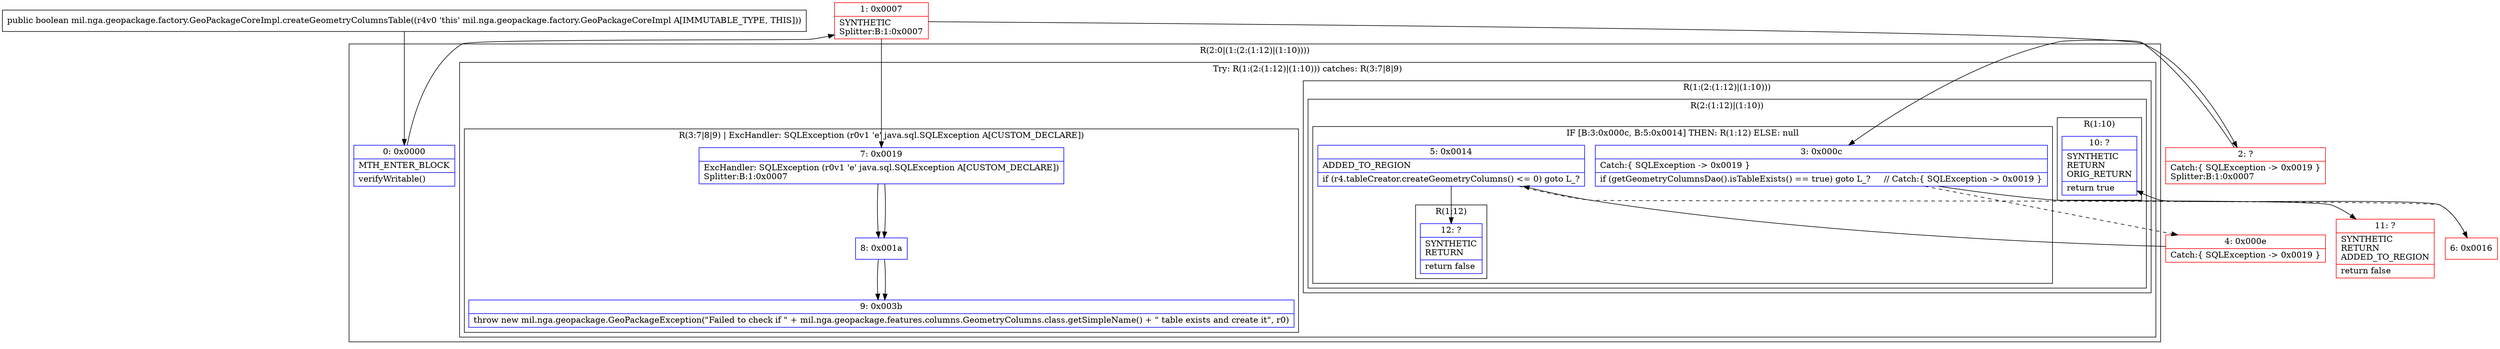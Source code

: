 digraph "CFG formil.nga.geopackage.factory.GeoPackageCoreImpl.createGeometryColumnsTable()Z" {
subgraph cluster_Region_443503310 {
label = "R(2:0|(1:(2:(1:12)|(1:10))))";
node [shape=record,color=blue];
Node_0 [shape=record,label="{0\:\ 0x0000|MTH_ENTER_BLOCK\l|verifyWritable()\l}"];
subgraph cluster_TryCatchRegion_1098901783 {
label = "Try: R(1:(2:(1:12)|(1:10))) catches: R(3:7|8|9)";
node [shape=record,color=blue];
subgraph cluster_Region_1891719831 {
label = "R(1:(2:(1:12)|(1:10)))";
node [shape=record,color=blue];
subgraph cluster_Region_1586525237 {
label = "R(2:(1:12)|(1:10))";
node [shape=record,color=blue];
subgraph cluster_IfRegion_1040819211 {
label = "IF [B:3:0x000c, B:5:0x0014] THEN: R(1:12) ELSE: null";
node [shape=record,color=blue];
Node_3 [shape=record,label="{3\:\ 0x000c|Catch:\{ SQLException \-\> 0x0019 \}\l|if (getGeometryColumnsDao().isTableExists() == true) goto L_?     \/\/ Catch:\{ SQLException \-\> 0x0019 \}\l}"];
Node_5 [shape=record,label="{5\:\ 0x0014|ADDED_TO_REGION\l|if (r4.tableCreator.createGeometryColumns() \<= 0) goto L_?\l}"];
subgraph cluster_Region_8439180 {
label = "R(1:12)";
node [shape=record,color=blue];
Node_12 [shape=record,label="{12\:\ ?|SYNTHETIC\lRETURN\l|return false\l}"];
}
}
subgraph cluster_Region_2062492393 {
label = "R(1:10)";
node [shape=record,color=blue];
Node_10 [shape=record,label="{10\:\ ?|SYNTHETIC\lRETURN\lORIG_RETURN\l|return true\l}"];
}
}
}
subgraph cluster_Region_654561373 {
label = "R(3:7|8|9) | ExcHandler: SQLException (r0v1 'e' java.sql.SQLException A[CUSTOM_DECLARE])\l";
node [shape=record,color=blue];
Node_7 [shape=record,label="{7\:\ 0x0019|ExcHandler: SQLException (r0v1 'e' java.sql.SQLException A[CUSTOM_DECLARE])\lSplitter:B:1:0x0007\l}"];
Node_8 [shape=record,label="{8\:\ 0x001a}"];
Node_9 [shape=record,label="{9\:\ 0x003b|throw new mil.nga.geopackage.GeoPackageException(\"Failed to check if \" + mil.nga.geopackage.features.columns.GeometryColumns.class.getSimpleName() + \" table exists and create it\", r0)\l}"];
}
}
}
subgraph cluster_Region_654561373 {
label = "R(3:7|8|9) | ExcHandler: SQLException (r0v1 'e' java.sql.SQLException A[CUSTOM_DECLARE])\l";
node [shape=record,color=blue];
Node_7 [shape=record,label="{7\:\ 0x0019|ExcHandler: SQLException (r0v1 'e' java.sql.SQLException A[CUSTOM_DECLARE])\lSplitter:B:1:0x0007\l}"];
Node_8 [shape=record,label="{8\:\ 0x001a}"];
Node_9 [shape=record,label="{9\:\ 0x003b|throw new mil.nga.geopackage.GeoPackageException(\"Failed to check if \" + mil.nga.geopackage.features.columns.GeometryColumns.class.getSimpleName() + \" table exists and create it\", r0)\l}"];
}
Node_1 [shape=record,color=red,label="{1\:\ 0x0007|SYNTHETIC\lSplitter:B:1:0x0007\l}"];
Node_2 [shape=record,color=red,label="{2\:\ ?|Catch:\{ SQLException \-\> 0x0019 \}\lSplitter:B:1:0x0007\l}"];
Node_4 [shape=record,color=red,label="{4\:\ 0x000e|Catch:\{ SQLException \-\> 0x0019 \}\l}"];
Node_6 [shape=record,color=red,label="{6\:\ 0x0016}"];
Node_11 [shape=record,color=red,label="{11\:\ ?|SYNTHETIC\lRETURN\lADDED_TO_REGION\l|return false\l}"];
MethodNode[shape=record,label="{public boolean mil.nga.geopackage.factory.GeoPackageCoreImpl.createGeometryColumnsTable((r4v0 'this' mil.nga.geopackage.factory.GeoPackageCoreImpl A[IMMUTABLE_TYPE, THIS])) }"];
MethodNode -> Node_0;
Node_0 -> Node_1;
Node_3 -> Node_4[style=dashed];
Node_3 -> Node_11;
Node_5 -> Node_6[style=dashed];
Node_5 -> Node_12;
Node_7 -> Node_8;
Node_8 -> Node_9;
Node_7 -> Node_8;
Node_8 -> Node_9;
Node_1 -> Node_2;
Node_1 -> Node_7;
Node_2 -> Node_3;
Node_4 -> Node_5;
Node_6 -> Node_10;
}

